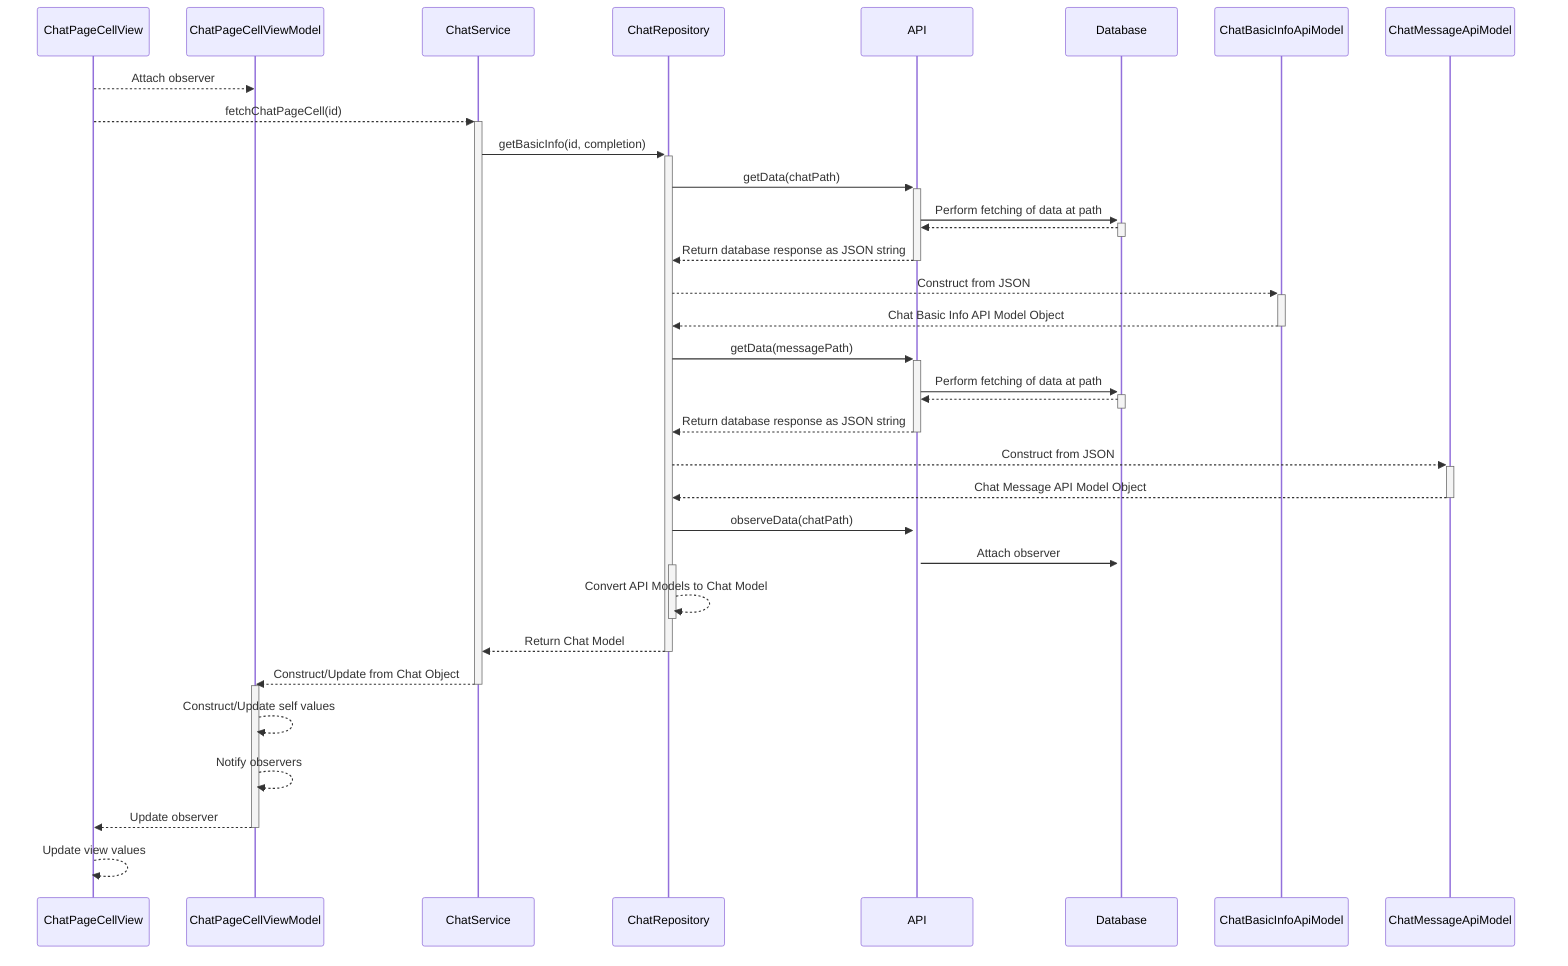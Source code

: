 sequenceDiagram
    ChatPageCellView-->>ChatPageCellViewModel: Attach observer
    ChatPageCellView-->>+ChatService: fetchChatPageCell(id)
    ChatService->>+ChatRepository: getBasicInfo(id, completion)
    ChatRepository->>+API: getData(chatPath)
    API->>+Database: Perform fetching of data at path
    Database-->>-API: 
    API-->>-ChatRepository: Return database response as JSON string
    ChatRepository-->>+ChatBasicInfoApiModel: Construct from JSON
    ChatBasicInfoApiModel-->>-ChatRepository: Chat Basic Info API Model Object
    ChatRepository->>+API: getData(messagePath)
    API->>+Database: Perform fetching of data at path
    Database-->>-API: 
    API-->>-ChatRepository: Return database response as JSON string
    ChatRepository-->>+ChatMessageApiModel: Construct from JSON
    ChatMessageApiModel-->>-ChatRepository: Chat Message API Model Object
    ChatRepository->>+API: observeData(chatPath)
    API->>+Database: Attach observer
    activate ChatRepository
    ChatRepository-->>ChatRepository: Convert API Models to Chat Model
    deactivate ChatRepository
    ChatRepository-->>-ChatService: Return Chat Model
    ChatService-->>-ChatPageCellViewModel: Construct/Update from Chat Object
    activate ChatPageCellViewModel
    ChatPageCellViewModel-->>ChatPageCellViewModel: Construct/Update self values
    ChatPageCellViewModel-->>ChatPageCellViewModel: Notify observers
    ChatPageCellViewModel-->>ChatPageCellView: Update observer
    deactivate ChatPageCellViewModel
    ChatPageCellView-->>ChatPageCellView: Update view values